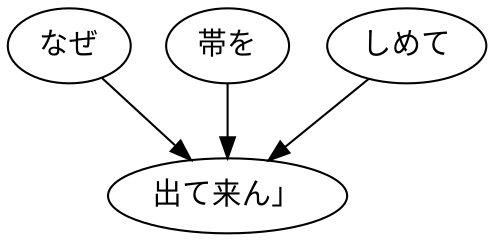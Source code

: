 digraph graph2896 {
	node0 [label="なぜ"];
	node1 [label="帯を"];
	node2 [label="しめて"];
	node3 [label="出て来ん」"];
	node0 -> node3;
	node1 -> node3;
	node2 -> node3;
}
